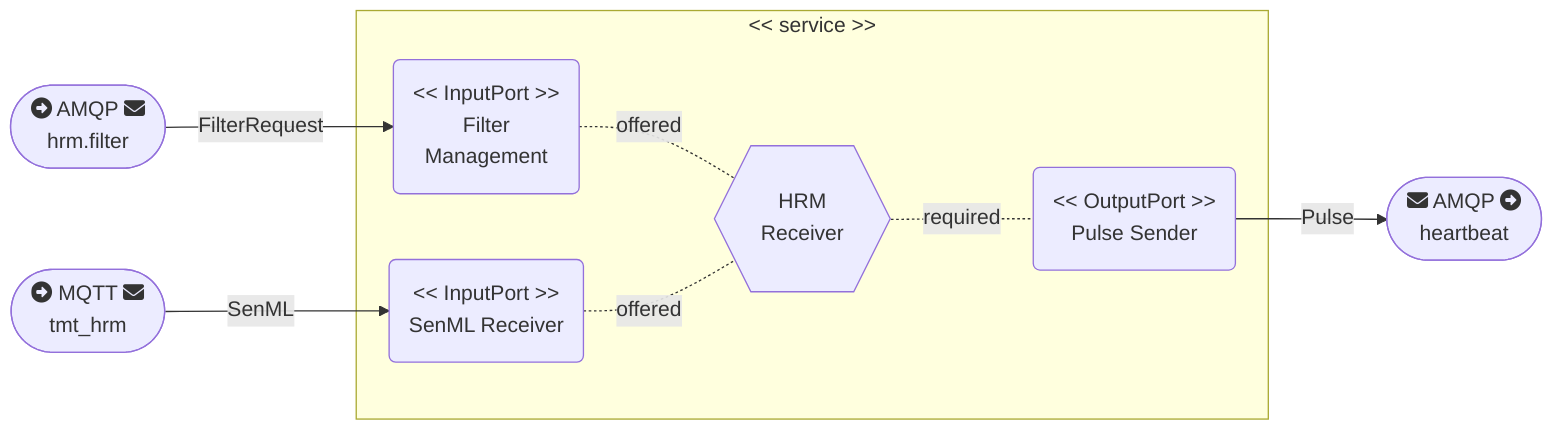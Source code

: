 flowchart LR

    MQTT([fa:fa-circle-right MQTT fa:fa-envelope\n tmt_hrm])
    AMQP_IN([fa:fa-circle-right AMQP fa:fa-envelope\n hrm.filter])

    AMQP_OUT([fa:fa-envelope AMQP fa:fa-circle-right\nheartbeat])


    subgraph "<< service >>"
        SENML_RECEIVER("<< InputPort >>\nSenML Receiver")
        FILTRABLE("<< InputPort >>\n Filter\nManagement")
        SERVICE{{"\nHRM\nReceiver\n<br>"}}
        HRM_SENDER("<< OutputPort >>\nPulse Sender")
    end

    MQTT -- SenML--> SENML_RECEIVER
    AMQP_IN -- FilterRequest--> FILTRABLE

    FILTRABLE -. offered .- SERVICE
    SENML_RECEIVER -. offered .- SERVICE

    SERVICE -. required .- HRM_SENDER
    HRM_SENDER -- Pulse --> AMQP_OUT